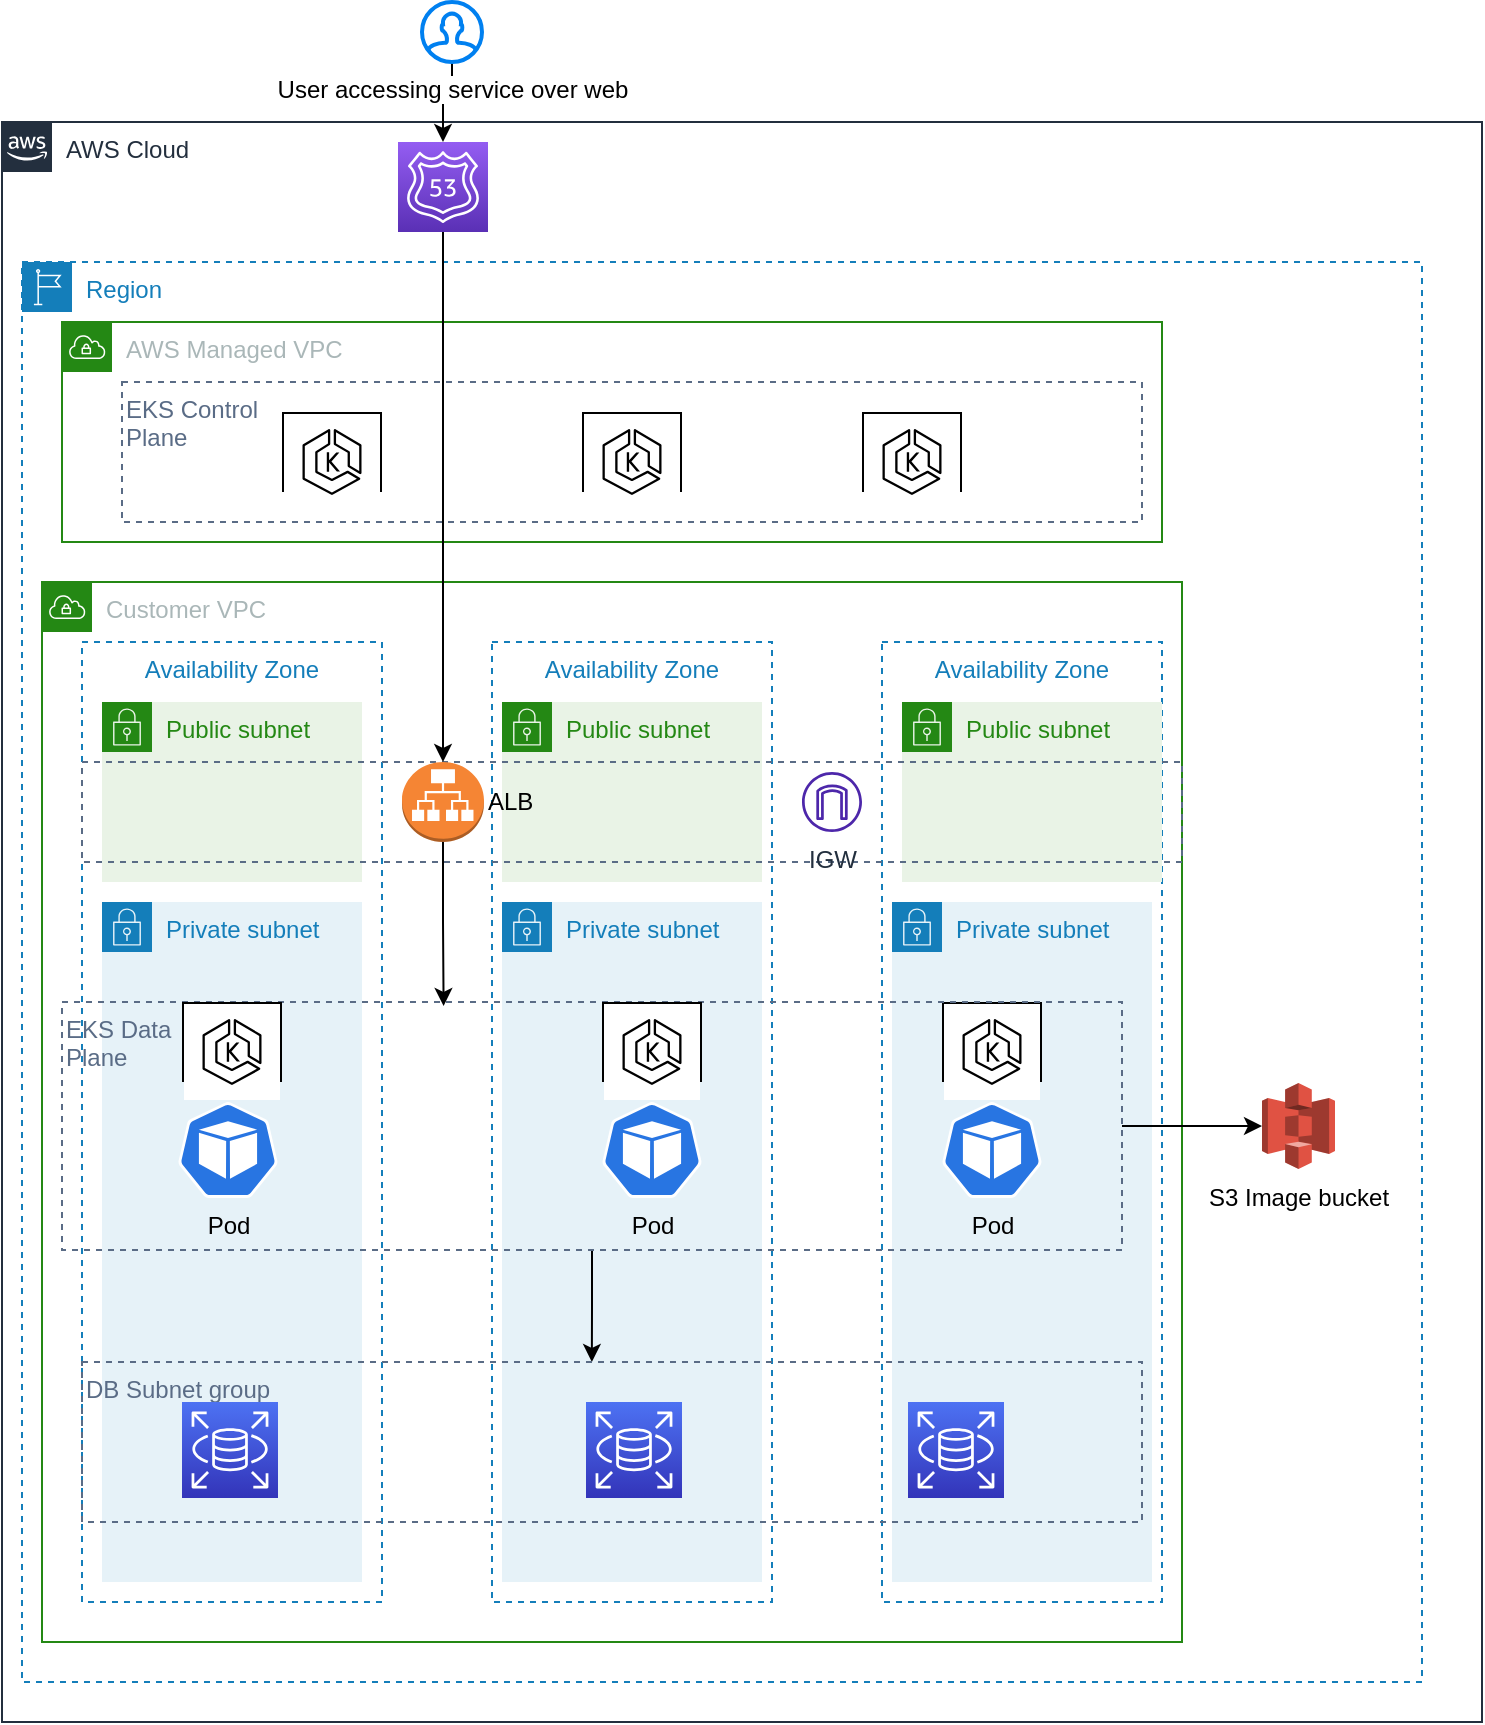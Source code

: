 <mxfile version="21.6.8" type="github">
  <diagram name="Page-1" id="fmFJNApXTI4TmAhdc2C7">
    <mxGraphModel dx="1205" dy="790" grid="1" gridSize="10" guides="1" tooltips="1" connect="1" arrows="1" fold="1" page="1" pageScale="1" pageWidth="850" pageHeight="1100" math="0" shadow="0">
      <root>
        <mxCell id="0" />
        <mxCell id="1" parent="0" />
        <mxCell id="Qob0KrlSYv8hzMcOGbnf-1" value="AWS Cloud" style="points=[[0,0],[0.25,0],[0.5,0],[0.75,0],[1,0],[1,0.25],[1,0.5],[1,0.75],[1,1],[0.75,1],[0.5,1],[0.25,1],[0,1],[0,0.75],[0,0.5],[0,0.25]];outlineConnect=0;gradientColor=none;html=1;whiteSpace=wrap;fontSize=12;fontStyle=0;container=1;pointerEvents=0;collapsible=0;recursiveResize=0;shape=mxgraph.aws4.group;grIcon=mxgraph.aws4.group_aws_cloud_alt;strokeColor=#232F3E;fillColor=none;verticalAlign=top;align=left;spacingLeft=30;fontColor=#232F3E;dashed=0;" vertex="1" parent="1">
          <mxGeometry x="40" y="160" width="740" height="800" as="geometry" />
        </mxCell>
        <mxCell id="Qob0KrlSYv8hzMcOGbnf-13" value="Region" style="points=[[0,0],[0.25,0],[0.5,0],[0.75,0],[1,0],[1,0.25],[1,0.5],[1,0.75],[1,1],[0.75,1],[0.5,1],[0.25,1],[0,1],[0,0.75],[0,0.5],[0,0.25]];outlineConnect=0;gradientColor=none;html=1;whiteSpace=wrap;fontSize=12;fontStyle=0;container=1;pointerEvents=0;collapsible=0;recursiveResize=0;shape=mxgraph.aws4.group;grIcon=mxgraph.aws4.group_region;strokeColor=#147EBA;fillColor=none;verticalAlign=top;align=left;spacingLeft=30;fontColor=#147EBA;dashed=1;" vertex="1" parent="Qob0KrlSYv8hzMcOGbnf-1">
          <mxGeometry x="10" y="70" width="700" height="710" as="geometry" />
        </mxCell>
        <mxCell id="Qob0KrlSYv8hzMcOGbnf-2" value="Customer VPC" style="points=[[0,0],[0.25,0],[0.5,0],[0.75,0],[1,0],[1,0.25],[1,0.5],[1,0.75],[1,1],[0.75,1],[0.5,1],[0.25,1],[0,1],[0,0.75],[0,0.5],[0,0.25]];outlineConnect=0;gradientColor=none;html=1;whiteSpace=wrap;fontSize=12;fontStyle=0;container=1;pointerEvents=0;collapsible=0;recursiveResize=0;shape=mxgraph.aws4.group;grIcon=mxgraph.aws4.group_vpc;strokeColor=#248814;fillColor=none;verticalAlign=top;align=left;spacingLeft=30;fontColor=#AAB7B8;dashed=0;" vertex="1" parent="Qob0KrlSYv8hzMcOGbnf-13">
          <mxGeometry x="10" y="160" width="570" height="530" as="geometry" />
        </mxCell>
        <mxCell id="Qob0KrlSYv8hzMcOGbnf-28" value="Availability Zone" style="fillColor=none;strokeColor=#147EBA;dashed=1;verticalAlign=top;fontStyle=0;fontColor=#147EBA;whiteSpace=wrap;html=1;" vertex="1" parent="Qob0KrlSYv8hzMcOGbnf-2">
          <mxGeometry x="20" y="30" width="150" height="480" as="geometry" />
        </mxCell>
        <mxCell id="Qob0KrlSYv8hzMcOGbnf-29" value="Availability Zone" style="fillColor=none;strokeColor=#147EBA;dashed=1;verticalAlign=top;fontStyle=0;fontColor=#147EBA;whiteSpace=wrap;html=1;" vertex="1" parent="Qob0KrlSYv8hzMcOGbnf-2">
          <mxGeometry x="225" y="30" width="140" height="480" as="geometry" />
        </mxCell>
        <mxCell id="Qob0KrlSYv8hzMcOGbnf-73" value="Private subnet" style="points=[[0,0],[0.25,0],[0.5,0],[0.75,0],[1,0],[1,0.25],[1,0.5],[1,0.75],[1,1],[0.75,1],[0.5,1],[0.25,1],[0,1],[0,0.75],[0,0.5],[0,0.25]];outlineConnect=0;gradientColor=none;html=1;whiteSpace=wrap;fontSize=12;fontStyle=0;container=1;pointerEvents=0;collapsible=0;recursiveResize=0;shape=mxgraph.aws4.group;grIcon=mxgraph.aws4.group_security_group;grStroke=0;strokeColor=#147EBA;fillColor=#E6F2F8;verticalAlign=top;align=left;spacingLeft=30;fontColor=#147EBA;dashed=0;" vertex="1" parent="Qob0KrlSYv8hzMcOGbnf-2">
          <mxGeometry x="230" y="160" width="130" height="340" as="geometry" />
        </mxCell>
        <mxCell id="Qob0KrlSYv8hzMcOGbnf-107" value="" style="sketch=0;points=[[0,0,0],[0.25,0,0],[0.5,0,0],[0.75,0,0],[1,0,0],[0,1,0],[0.25,1,0],[0.5,1,0],[0.75,1,0],[1,1,0],[0,0.25,0],[0,0.5,0],[0,0.75,0],[1,0.25,0],[1,0.5,0],[1,0.75,0]];outlineConnect=0;fontColor=#232F3E;gradientColor=#4D72F3;gradientDirection=north;fillColor=#3334B9;strokeColor=#ffffff;dashed=0;verticalLabelPosition=bottom;verticalAlign=top;align=center;html=1;fontSize=12;fontStyle=0;aspect=fixed;shape=mxgraph.aws4.resourceIcon;resIcon=mxgraph.aws4.rds;" vertex="1" parent="Qob0KrlSYv8hzMcOGbnf-73">
          <mxGeometry x="42" y="250" width="48" height="48" as="geometry" />
        </mxCell>
        <mxCell id="Qob0KrlSYv8hzMcOGbnf-74" value="Availability Zone" style="fillColor=none;strokeColor=#147EBA;dashed=1;verticalAlign=top;fontStyle=0;fontColor=#147EBA;whiteSpace=wrap;html=1;" vertex="1" parent="Qob0KrlSYv8hzMcOGbnf-2">
          <mxGeometry x="420" y="30" width="140" height="480" as="geometry" />
        </mxCell>
        <mxCell id="Qob0KrlSYv8hzMcOGbnf-75" value="Private subnet" style="points=[[0,0],[0.25,0],[0.5,0],[0.75,0],[1,0],[1,0.25],[1,0.5],[1,0.75],[1,1],[0.75,1],[0.5,1],[0.25,1],[0,1],[0,0.75],[0,0.5],[0,0.25]];outlineConnect=0;gradientColor=none;html=1;whiteSpace=wrap;fontSize=12;fontStyle=0;container=1;pointerEvents=0;collapsible=0;recursiveResize=0;shape=mxgraph.aws4.group;grIcon=mxgraph.aws4.group_security_group;grStroke=0;strokeColor=#147EBA;fillColor=#E6F2F8;verticalAlign=top;align=left;spacingLeft=30;fontColor=#147EBA;dashed=0;" vertex="1" parent="Qob0KrlSYv8hzMcOGbnf-2">
          <mxGeometry x="425" y="160" width="130" height="340" as="geometry" />
        </mxCell>
        <mxCell id="Qob0KrlSYv8hzMcOGbnf-76" value="" style="sketch=0;outlineConnect=0;dashed=0;verticalLabelPosition=bottom;verticalAlign=top;align=center;html=1;whiteSpace=wrap;fontSize=10;fontStyle=1;spacing=3;shape=mxgraph.aws4.productIcon;prIcon=mxgraph.aws4.eks;horizontal=1;labelPosition=center;" vertex="1" parent="Qob0KrlSYv8hzMcOGbnf-2">
          <mxGeometry x="450" y="210" width="50" height="40" as="geometry" />
        </mxCell>
        <mxCell id="Qob0KrlSYv8hzMcOGbnf-98" value="Private subnet" style="points=[[0,0],[0.25,0],[0.5,0],[0.75,0],[1,0],[1,0.25],[1,0.5],[1,0.75],[1,1],[0.75,1],[0.5,1],[0.25,1],[0,1],[0,0.75],[0,0.5],[0,0.25]];outlineConnect=0;gradientColor=none;html=1;whiteSpace=wrap;fontSize=12;fontStyle=0;container=1;pointerEvents=0;collapsible=0;recursiveResize=0;shape=mxgraph.aws4.group;grIcon=mxgraph.aws4.group_security_group;grStroke=0;strokeColor=#147EBA;fillColor=#E6F2F8;verticalAlign=top;align=left;spacingLeft=30;fontColor=#147EBA;dashed=0;" vertex="1" parent="Qob0KrlSYv8hzMcOGbnf-2">
          <mxGeometry x="30" y="160" width="130" height="340" as="geometry" />
        </mxCell>
        <mxCell id="Qob0KrlSYv8hzMcOGbnf-119" style="edgeStyle=orthogonalEdgeStyle;rounded=0;orthogonalLoop=1;jettySize=auto;html=1;entryX=0.481;entryY=0;entryDx=0;entryDy=0;entryPerimeter=0;" edge="1" parent="Qob0KrlSYv8hzMcOGbnf-2" source="Qob0KrlSYv8hzMcOGbnf-99" target="Qob0KrlSYv8hzMcOGbnf-103">
          <mxGeometry relative="1" as="geometry" />
        </mxCell>
        <mxCell id="Qob0KrlSYv8hzMcOGbnf-99" value="&lt;div style=&quot;&quot;&gt;&lt;span style=&quot;background-color: initial;&quot;&gt;EKS Data&amp;nbsp;&lt;/span&gt;&lt;/div&gt;&lt;div style=&quot;&quot;&gt;&lt;span style=&quot;background-color: initial;&quot;&gt;Plane&lt;/span&gt;&lt;/div&gt;" style="fillColor=none;strokeColor=#5A6C86;dashed=1;verticalAlign=top;fontStyle=0;fontColor=#5A6C86;whiteSpace=wrap;html=1;align=left;" vertex="1" parent="Qob0KrlSYv8hzMcOGbnf-2">
          <mxGeometry x="10" y="210" width="530" height="124" as="geometry" />
        </mxCell>
        <mxCell id="Qob0KrlSYv8hzMcOGbnf-77" value="" style="sketch=0;outlineConnect=0;dashed=0;verticalLabelPosition=bottom;verticalAlign=top;align=center;html=1;whiteSpace=wrap;fontSize=10;fontStyle=1;spacing=3;shape=mxgraph.aws4.productIcon;prIcon=mxgraph.aws4.eks;horizontal=1;labelPosition=center;" vertex="1" parent="Qob0KrlSYv8hzMcOGbnf-2">
          <mxGeometry x="280" y="210" width="50" height="40" as="geometry" />
        </mxCell>
        <mxCell id="Qob0KrlSYv8hzMcOGbnf-101" value="" style="sketch=0;outlineConnect=0;dashed=0;verticalLabelPosition=bottom;verticalAlign=top;align=center;html=1;whiteSpace=wrap;fontSize=10;fontStyle=1;spacing=3;shape=mxgraph.aws4.productIcon;prIcon=mxgraph.aws4.eks;horizontal=1;labelPosition=center;" vertex="1" parent="Qob0KrlSYv8hzMcOGbnf-2">
          <mxGeometry x="70" y="210" width="50" height="40" as="geometry" />
        </mxCell>
        <mxCell id="Qob0KrlSYv8hzMcOGbnf-103" value="&lt;div style=&quot;&quot;&gt;DB Subnet group&lt;/div&gt;" style="fillColor=none;strokeColor=#5A6C86;dashed=1;verticalAlign=top;fontStyle=0;fontColor=#5A6C86;whiteSpace=wrap;html=1;align=left;" vertex="1" parent="Qob0KrlSYv8hzMcOGbnf-2">
          <mxGeometry x="20" y="390" width="530" height="80" as="geometry" />
        </mxCell>
        <mxCell id="Qob0KrlSYv8hzMcOGbnf-109" value="" style="sketch=0;points=[[0,0,0],[0.25,0,0],[0.5,0,0],[0.75,0,0],[1,0,0],[0,1,0],[0.25,1,0],[0.5,1,0],[0.75,1,0],[1,1,0],[0,0.25,0],[0,0.5,0],[0,0.75,0],[1,0.25,0],[1,0.5,0],[1,0.75,0]];outlineConnect=0;fontColor=#232F3E;gradientColor=#4D72F3;gradientDirection=north;fillColor=#3334B9;strokeColor=#ffffff;dashed=0;verticalLabelPosition=bottom;verticalAlign=top;align=center;html=1;fontSize=12;fontStyle=0;aspect=fixed;shape=mxgraph.aws4.resourceIcon;resIcon=mxgraph.aws4.rds;" vertex="1" parent="Qob0KrlSYv8hzMcOGbnf-2">
          <mxGeometry x="433" y="410" width="48" height="48" as="geometry" />
        </mxCell>
        <mxCell id="Qob0KrlSYv8hzMcOGbnf-108" value="" style="sketch=0;points=[[0,0,0],[0.25,0,0],[0.5,0,0],[0.75,0,0],[1,0,0],[0,1,0],[0.25,1,0],[0.5,1,0],[0.75,1,0],[1,1,0],[0,0.25,0],[0,0.5,0],[0,0.75,0],[1,0.25,0],[1,0.5,0],[1,0.75,0]];outlineConnect=0;fontColor=#232F3E;gradientColor=#4D72F3;gradientDirection=north;fillColor=#3334B9;strokeColor=#ffffff;dashed=0;verticalLabelPosition=bottom;verticalAlign=top;align=center;html=1;fontSize=12;fontStyle=0;aspect=fixed;shape=mxgraph.aws4.resourceIcon;resIcon=mxgraph.aws4.rds;" vertex="1" parent="Qob0KrlSYv8hzMcOGbnf-2">
          <mxGeometry x="70" y="410" width="48" height="48" as="geometry" />
        </mxCell>
        <mxCell id="Qob0KrlSYv8hzMcOGbnf-78" value="Pod" style="sketch=0;html=1;dashed=0;whitespace=wrap;fillColor=#2875E2;strokeColor=#ffffff;points=[[0.005,0.63,0],[0.1,0.2,0],[0.9,0.2,0],[0.5,0,0],[0.995,0.63,0],[0.72,0.99,0],[0.5,1,0],[0.28,0.99,0]];verticalLabelPosition=bottom;align=center;verticalAlign=top;shape=mxgraph.kubernetes.icon;prIcon=pod" vertex="1" parent="Qob0KrlSYv8hzMcOGbnf-2">
          <mxGeometry x="280" y="260" width="50" height="48" as="geometry" />
        </mxCell>
        <mxCell id="Qob0KrlSYv8hzMcOGbnf-79" value="Pod" style="sketch=0;html=1;dashed=0;whitespace=wrap;fillColor=#2875E2;strokeColor=#ffffff;points=[[0.005,0.63,0],[0.1,0.2,0],[0.9,0.2,0],[0.5,0,0],[0.995,0.63,0],[0.72,0.99,0],[0.5,1,0],[0.28,0.99,0]];verticalLabelPosition=bottom;align=center;verticalAlign=top;shape=mxgraph.kubernetes.icon;prIcon=pod" vertex="1" parent="Qob0KrlSYv8hzMcOGbnf-2">
          <mxGeometry x="450" y="260" width="50" height="48" as="geometry" />
        </mxCell>
        <mxCell id="Qob0KrlSYv8hzMcOGbnf-102" value="Pod" style="sketch=0;html=1;dashed=0;whitespace=wrap;fillColor=#2875E2;strokeColor=#ffffff;points=[[0.005,0.63,0],[0.1,0.2,0],[0.9,0.2,0],[0.5,0,0],[0.995,0.63,0],[0.72,0.99,0],[0.5,1,0],[0.28,0.99,0]];verticalLabelPosition=bottom;align=center;verticalAlign=top;shape=mxgraph.kubernetes.icon;prIcon=pod" vertex="1" parent="Qob0KrlSYv8hzMcOGbnf-2">
          <mxGeometry x="68" y="260" width="50" height="48" as="geometry" />
        </mxCell>
        <mxCell id="Qob0KrlSYv8hzMcOGbnf-121" value="Public subnet" style="points=[[0,0],[0.25,0],[0.5,0],[0.75,0],[1,0],[1,0.25],[1,0.5],[1,0.75],[1,1],[0.75,1],[0.5,1],[0.25,1],[0,1],[0,0.75],[0,0.5],[0,0.25]];outlineConnect=0;gradientColor=none;html=1;whiteSpace=wrap;fontSize=12;fontStyle=0;container=1;pointerEvents=0;collapsible=0;recursiveResize=0;shape=mxgraph.aws4.group;grIcon=mxgraph.aws4.group_security_group;grStroke=0;strokeColor=#248814;fillColor=#E9F3E6;verticalAlign=top;align=left;spacingLeft=30;fontColor=#248814;dashed=0;" vertex="1" parent="Qob0KrlSYv8hzMcOGbnf-2">
          <mxGeometry x="30" y="60" width="130" height="90" as="geometry" />
        </mxCell>
        <mxCell id="Qob0KrlSYv8hzMcOGbnf-123" value="Public subnet" style="points=[[0,0],[0.25,0],[0.5,0],[0.75,0],[1,0],[1,0.25],[1,0.5],[1,0.75],[1,1],[0.75,1],[0.5,1],[0.25,1],[0,1],[0,0.75],[0,0.5],[0,0.25]];outlineConnect=0;gradientColor=none;html=1;whiteSpace=wrap;fontSize=12;fontStyle=0;container=1;pointerEvents=0;collapsible=0;recursiveResize=0;shape=mxgraph.aws4.group;grIcon=mxgraph.aws4.group_security_group;grStroke=0;strokeColor=#248814;fillColor=#E9F3E6;verticalAlign=top;align=left;spacingLeft=30;fontColor=#248814;dashed=0;" vertex="1" parent="Qob0KrlSYv8hzMcOGbnf-2">
          <mxGeometry x="430" y="60" width="130" height="90" as="geometry" />
        </mxCell>
        <mxCell id="Qob0KrlSYv8hzMcOGbnf-122" value="Public subnet" style="points=[[0,0],[0.25,0],[0.5,0],[0.75,0],[1,0],[1,0.25],[1,0.5],[1,0.75],[1,1],[0.75,1],[0.5,1],[0.25,1],[0,1],[0,0.75],[0,0.5],[0,0.25]];outlineConnect=0;gradientColor=none;html=1;whiteSpace=wrap;fontSize=12;fontStyle=0;container=1;pointerEvents=0;collapsible=0;recursiveResize=0;shape=mxgraph.aws4.group;grIcon=mxgraph.aws4.group_security_group;grStroke=0;strokeColor=#248814;fillColor=#E9F3E6;verticalAlign=top;align=left;spacingLeft=30;fontColor=#248814;dashed=0;" vertex="1" parent="Qob0KrlSYv8hzMcOGbnf-2">
          <mxGeometry x="230" y="60" width="130" height="90" as="geometry" />
        </mxCell>
        <mxCell id="Qob0KrlSYv8hzMcOGbnf-124" value="&lt;div style=&quot;&quot;&gt;&lt;br&gt;&lt;/div&gt;" style="fillColor=none;strokeColor=#5A6C86;dashed=1;verticalAlign=top;fontStyle=0;fontColor=#5A6C86;whiteSpace=wrap;html=1;align=left;" vertex="1" parent="Qob0KrlSYv8hzMcOGbnf-2">
          <mxGeometry x="20" y="90" width="550" height="50" as="geometry" />
        </mxCell>
        <mxCell id="Qob0KrlSYv8hzMcOGbnf-126" style="edgeStyle=orthogonalEdgeStyle;rounded=0;orthogonalLoop=1;jettySize=auto;html=1;entryX=0.36;entryY=0.016;entryDx=0;entryDy=0;entryPerimeter=0;" edge="1" parent="Qob0KrlSYv8hzMcOGbnf-2" source="Qob0KrlSYv8hzMcOGbnf-19" target="Qob0KrlSYv8hzMcOGbnf-99">
          <mxGeometry relative="1" as="geometry" />
        </mxCell>
        <mxCell id="Qob0KrlSYv8hzMcOGbnf-19" value="ALB" style="outlineConnect=0;dashed=0;verticalLabelPosition=middle;verticalAlign=middle;align=left;html=1;shape=mxgraph.aws3.application_load_balancer;fillColor=#F58534;gradientColor=none;labelPosition=right;" vertex="1" parent="Qob0KrlSYv8hzMcOGbnf-2">
          <mxGeometry x="180" y="90" width="41" height="40" as="geometry" />
        </mxCell>
        <mxCell id="Qob0KrlSYv8hzMcOGbnf-127" value="IGW" style="sketch=0;outlineConnect=0;fontColor=#232F3E;gradientColor=none;fillColor=#4D27AA;strokeColor=none;dashed=0;verticalLabelPosition=bottom;verticalAlign=top;align=center;html=1;fontSize=12;fontStyle=0;aspect=fixed;pointerEvents=1;shape=mxgraph.aws4.internet_gateway;" vertex="1" parent="Qob0KrlSYv8hzMcOGbnf-2">
          <mxGeometry x="380" y="95" width="30" height="30" as="geometry" />
        </mxCell>
        <mxCell id="Qob0KrlSYv8hzMcOGbnf-24" value="AWS Managed VPC" style="points=[[0,0],[0.25,0],[0.5,0],[0.75,0],[1,0],[1,0.25],[1,0.5],[1,0.75],[1,1],[0.75,1],[0.5,1],[0.25,1],[0,1],[0,0.75],[0,0.5],[0,0.25]];outlineConnect=0;gradientColor=none;html=1;whiteSpace=wrap;fontSize=12;fontStyle=0;container=1;pointerEvents=0;collapsible=0;recursiveResize=0;shape=mxgraph.aws4.group;grIcon=mxgraph.aws4.group_vpc;strokeColor=#248814;fillColor=none;verticalAlign=top;align=left;spacingLeft=30;fontColor=#AAB7B8;dashed=0;" vertex="1" parent="Qob0KrlSYv8hzMcOGbnf-13">
          <mxGeometry x="20" y="30" width="550" height="110" as="geometry" />
        </mxCell>
        <mxCell id="Qob0KrlSYv8hzMcOGbnf-37" value="&lt;div style=&quot;&quot;&gt;&lt;span style=&quot;background-color: initial;&quot;&gt;EKS Control&amp;nbsp;&lt;/span&gt;&lt;/div&gt;&lt;div style=&quot;&quot;&gt;&lt;span style=&quot;background-color: initial;&quot;&gt;Plane&lt;/span&gt;&lt;/div&gt;" style="fillColor=none;strokeColor=#5A6C86;dashed=1;verticalAlign=top;fontStyle=0;fontColor=#5A6C86;whiteSpace=wrap;html=1;align=left;" vertex="1" parent="Qob0KrlSYv8hzMcOGbnf-24">
          <mxGeometry x="30" y="30" width="510" height="70" as="geometry" />
        </mxCell>
        <mxCell id="Qob0KrlSYv8hzMcOGbnf-59" value="" style="sketch=0;outlineConnect=0;dashed=0;verticalLabelPosition=bottom;verticalAlign=top;align=center;html=1;whiteSpace=wrap;fontSize=10;fontStyle=1;spacing=3;shape=mxgraph.aws4.productIcon;prIcon=mxgraph.aws4.eks;horizontal=1;labelPosition=center;" vertex="1" parent="Qob0KrlSYv8hzMcOGbnf-24">
          <mxGeometry x="260" y="45" width="50" height="40" as="geometry" />
        </mxCell>
        <mxCell id="Qob0KrlSYv8hzMcOGbnf-60" value="" style="sketch=0;outlineConnect=0;dashed=0;verticalLabelPosition=bottom;verticalAlign=top;align=center;html=1;whiteSpace=wrap;fontSize=10;fontStyle=1;spacing=3;shape=mxgraph.aws4.productIcon;prIcon=mxgraph.aws4.eks;horizontal=1;labelPosition=center;" vertex="1" parent="Qob0KrlSYv8hzMcOGbnf-24">
          <mxGeometry x="400" y="45" width="50" height="40" as="geometry" />
        </mxCell>
        <mxCell id="Qob0KrlSYv8hzMcOGbnf-61" value="" style="sketch=0;outlineConnect=0;dashed=0;verticalLabelPosition=bottom;verticalAlign=top;align=center;html=1;whiteSpace=wrap;fontSize=10;fontStyle=1;spacing=3;shape=mxgraph.aws4.productIcon;prIcon=mxgraph.aws4.eks;horizontal=1;labelPosition=center;" vertex="1" parent="Qob0KrlSYv8hzMcOGbnf-24">
          <mxGeometry x="110" y="45" width="50" height="40" as="geometry" />
        </mxCell>
        <mxCell id="Qob0KrlSYv8hzMcOGbnf-85" value="S3 Image bucket" style="outlineConnect=0;dashed=0;verticalLabelPosition=bottom;verticalAlign=top;align=center;html=1;shape=mxgraph.aws3.s3;fillColor=#E05243;gradientColor=none;" vertex="1" parent="Qob0KrlSYv8hzMcOGbnf-13">
          <mxGeometry x="620" y="410.5" width="36.5" height="43" as="geometry" />
        </mxCell>
        <mxCell id="Qob0KrlSYv8hzMcOGbnf-118" style="edgeStyle=orthogonalEdgeStyle;rounded=0;orthogonalLoop=1;jettySize=auto;html=1;entryX=0;entryY=0.5;entryDx=0;entryDy=0;entryPerimeter=0;" edge="1" parent="Qob0KrlSYv8hzMcOGbnf-13" source="Qob0KrlSYv8hzMcOGbnf-99" target="Qob0KrlSYv8hzMcOGbnf-85">
          <mxGeometry relative="1" as="geometry" />
        </mxCell>
        <mxCell id="Qob0KrlSYv8hzMcOGbnf-125" style="edgeStyle=orthogonalEdgeStyle;rounded=0;orthogonalLoop=1;jettySize=auto;html=1;entryX=0.5;entryY=0;entryDx=0;entryDy=0;entryPerimeter=0;" edge="1" parent="Qob0KrlSYv8hzMcOGbnf-1" source="Qob0KrlSYv8hzMcOGbnf-17" target="Qob0KrlSYv8hzMcOGbnf-19">
          <mxGeometry relative="1" as="geometry" />
        </mxCell>
        <mxCell id="Qob0KrlSYv8hzMcOGbnf-17" value="" style="sketch=0;points=[[0,0,0],[0.25,0,0],[0.5,0,0],[0.75,0,0],[1,0,0],[0,1,0],[0.25,1,0],[0.5,1,0],[0.75,1,0],[1,1,0],[0,0.25,0],[0,0.5,0],[0,0.75,0],[1,0.25,0],[1,0.5,0],[1,0.75,0]];outlineConnect=0;fontColor=#232F3E;gradientColor=#945DF2;gradientDirection=north;fillColor=#5A30B5;strokeColor=#ffffff;dashed=0;verticalLabelPosition=bottom;verticalAlign=top;align=center;html=1;fontSize=12;fontStyle=0;aspect=fixed;shape=mxgraph.aws4.resourceIcon;resIcon=mxgraph.aws4.route_53;" vertex="1" parent="Qob0KrlSYv8hzMcOGbnf-1">
          <mxGeometry x="198" y="10" width="45" height="45" as="geometry" />
        </mxCell>
        <mxCell id="Qob0KrlSYv8hzMcOGbnf-116" style="edgeStyle=orthogonalEdgeStyle;rounded=0;orthogonalLoop=1;jettySize=auto;html=1;entryX=0.5;entryY=0;entryDx=0;entryDy=0;entryPerimeter=0;" edge="1" parent="1" source="Qob0KrlSYv8hzMcOGbnf-115" target="Qob0KrlSYv8hzMcOGbnf-17">
          <mxGeometry relative="1" as="geometry" />
        </mxCell>
        <mxCell id="Qob0KrlSYv8hzMcOGbnf-115" value="User accessing service over web" style="html=1;verticalLabelPosition=bottom;align=center;labelBackgroundColor=#ffffff;verticalAlign=top;strokeWidth=2;strokeColor=#0080F0;shadow=0;dashed=0;shape=mxgraph.ios7.icons.user;" vertex="1" parent="1">
          <mxGeometry x="250" y="100" width="30" height="30" as="geometry" />
        </mxCell>
      </root>
    </mxGraphModel>
  </diagram>
</mxfile>
